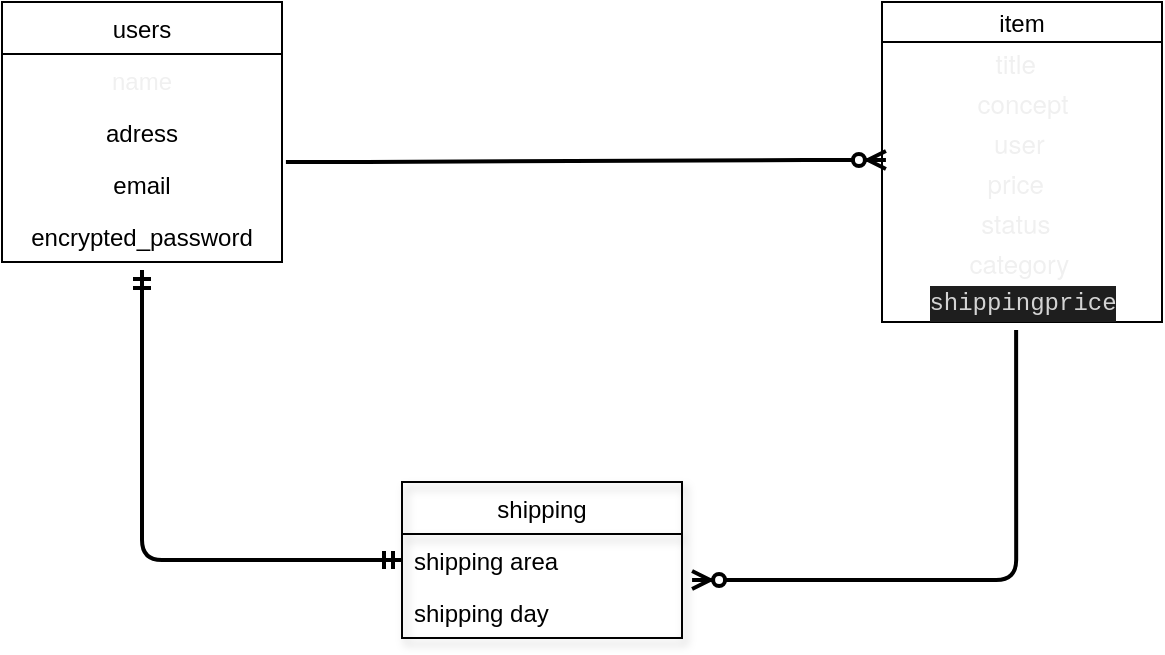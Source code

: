 <mxfile>
    <diagram id="fnaXve9NyvA9Sk9Rw14_" name="ページ1">
        <mxGraphModel dx="728" dy="533" grid="1" gridSize="13" guides="1" tooltips="1" connect="1" arrows="1" fold="1" page="1" pageScale="1" pageWidth="827" pageHeight="1169" math="0" shadow="0">
            <root>
                <mxCell id="0"/>
                <mxCell id="1" parent="0"/>
                <mxCell id="11" value="users" style="swimlane;fontStyle=0;childLayout=stackLayout;horizontal=1;startSize=26;fillColor=none;horizontalStack=0;resizeParent=1;resizeParentMax=0;resizeLast=0;collapsible=1;marginBottom=0;" vertex="1" parent="1">
                    <mxGeometry x="40" y="160" width="140" height="130" as="geometry"/>
                </mxCell>
                <mxCell id="13" value="name&#10;" style="text;strokeColor=none;fillColor=none;align=center;verticalAlign=top;spacingLeft=4;spacingRight=4;overflow=hidden;rotatable=0;points=[[0,0.5],[1,0.5]];portConstraint=eastwest;fontColor=#F0F0F0;" vertex="1" parent="11">
                    <mxGeometry y="26" width="140" height="26" as="geometry"/>
                </mxCell>
                <mxCell id="46" value="adress" style="text;strokeColor=none;fillColor=none;align=center;verticalAlign=top;spacingLeft=4;spacingRight=4;overflow=hidden;rotatable=0;points=[[0,0.5],[1,0.5]];portConstraint=eastwest;" vertex="1" parent="11">
                    <mxGeometry y="52" width="140" height="26" as="geometry"/>
                </mxCell>
                <mxCell id="47" value="email" style="text;strokeColor=none;fillColor=none;align=center;verticalAlign=top;spacingLeft=4;spacingRight=4;overflow=hidden;rotatable=0;points=[[0,0.5],[1,0.5]];portConstraint=eastwest;" vertex="1" parent="11">
                    <mxGeometry y="78" width="140" height="26" as="geometry"/>
                </mxCell>
                <mxCell id="14" value="encrypted_password" style="text;strokeColor=none;fillColor=none;align=center;verticalAlign=top;spacingLeft=4;spacingRight=4;overflow=hidden;rotatable=0;points=[[0,0.5],[1,0.5]];portConstraint=eastwest;" vertex="1" parent="11">
                    <mxGeometry y="104" width="140" height="26" as="geometry"/>
                </mxCell>
                <mxCell id="15" value="item" style="swimlane;fontStyle=0;childLayout=stackLayout;horizontal=1;startSize=20;fillColor=none;horizontalStack=0;resizeParent=1;resizeParentMax=0;resizeLast=0;collapsible=1;marginBottom=0;" vertex="1" parent="1">
                    <mxGeometry x="480" y="160" width="140" height="160" as="geometry"/>
                </mxCell>
                <mxCell id="27" value="&lt;p class=&quot;p1&quot; style=&quot;margin: 0px; font-stretch: normal; font-size: 13px; line-height: normal; font-family: &amp;quot;helvetica neue&amp;quot;;&quot;&gt;title &lt;span class=&quot;Apple-converted-space&quot;&gt;&amp;nbsp;&lt;/span&gt;&lt;/p&gt;" style="text;html=1;align=center;verticalAlign=middle;resizable=0;points=[];autosize=1;strokeColor=none;fillColor=none;fontSize=12;fontFamily=Helvetica;fontColor=#F0F0F0;" vertex="1" parent="15">
                    <mxGeometry y="20" width="140" height="20" as="geometry"/>
                </mxCell>
                <mxCell id="35" value="&lt;p class=&quot;p1&quot; style=&quot;margin: 0px; font-stretch: normal; font-size: 13px; line-height: normal; font-family: &amp;quot;helvetica neue&amp;quot;;&quot;&gt;concept&lt;/p&gt;" style="text;html=1;align=center;verticalAlign=middle;resizable=0;points=[];autosize=1;strokeColor=none;fillColor=none;fontSize=12;fontFamily=Helvetica;fontColor=#F0F0F0;" vertex="1" parent="15">
                    <mxGeometry y="40" width="140" height="20" as="geometry"/>
                </mxCell>
                <mxCell id="41" value="&lt;p class=&quot;p1&quot; style=&quot;margin: 0px; font-stretch: normal; font-size: 13px; line-height: normal; font-family: &amp;quot;helvetica neue&amp;quot;;&quot;&gt;user&lt;span class=&quot;Apple-converted-space&quot;&gt;&amp;nbsp;&lt;/span&gt;&lt;/p&gt;" style="text;html=1;align=center;verticalAlign=middle;resizable=0;points=[];autosize=1;strokeColor=none;fillColor=none;fontSize=12;fontFamily=Helvetica;fontColor=#F0F0F0;" vertex="1" parent="15">
                    <mxGeometry y="60" width="140" height="20" as="geometry"/>
                </mxCell>
                <mxCell id="42" value="&lt;p class=&quot;p1&quot; style=&quot;margin: 0px; font-stretch: normal; font-size: 13px; line-height: normal; font-family: &amp;quot;helvetica neue&amp;quot;;&quot;&gt;price &lt;span class=&quot;Apple-converted-space&quot;&gt;&amp;nbsp;&lt;/span&gt;&lt;/p&gt;" style="text;html=1;align=center;verticalAlign=middle;resizable=0;points=[];autosize=1;strokeColor=none;fillColor=none;fontSize=12;fontFamily=Helvetica;fontColor=#F0F0F0;" vertex="1" parent="15">
                    <mxGeometry y="80" width="140" height="20" as="geometry"/>
                </mxCell>
                <mxCell id="44" value="&lt;p class=&quot;p1&quot; style=&quot;margin: 0px; font-stretch: normal; font-size: 13px; line-height: normal; font-family: &amp;quot;helvetica neue&amp;quot;;&quot;&gt;status &lt;span class=&quot;Apple-converted-space&quot;&gt;&amp;nbsp;&lt;/span&gt;&lt;/p&gt;" style="text;html=1;align=center;verticalAlign=middle;resizable=0;points=[];autosize=1;strokeColor=none;fillColor=none;fontSize=12;fontFamily=Helvetica;fontColor=#F0F0F0;" vertex="1" parent="15">
                    <mxGeometry y="100" width="140" height="20" as="geometry"/>
                </mxCell>
                <mxCell id="43" value="&lt;p class=&quot;p1&quot; style=&quot;margin: 0px; font-stretch: normal; font-size: 13px; line-height: normal; font-family: &amp;quot;helvetica neue&amp;quot;;&quot;&gt;category&lt;span class=&quot;Apple-converted-space&quot;&gt;&amp;nbsp;&lt;/span&gt;&lt;/p&gt;" style="text;html=1;align=center;verticalAlign=middle;resizable=0;points=[];autosize=1;strokeColor=none;fillColor=none;fontSize=12;fontFamily=Helvetica;fontColor=#F0F0F0;" vertex="1" parent="15">
                    <mxGeometry y="120" width="140" height="20" as="geometry"/>
                </mxCell>
                <mxCell id="45" value="&lt;div style=&quot;color: rgb(212 , 212 , 212) ; background-color: rgb(30 , 30 , 30) ; font-family: &amp;#34;menlo&amp;#34; , &amp;#34;monaco&amp;#34; , &amp;#34;courier new&amp;#34; , monospace ; line-height: 18px&quot;&gt;shippingprice&lt;/div&gt;" style="text;html=1;align=center;verticalAlign=middle;resizable=0;points=[];autosize=1;strokeColor=none;fillColor=none;fontSize=12;fontFamily=Helvetica;fontColor=#F0F0F0;" vertex="1" parent="15">
                    <mxGeometry y="140" width="140" height="20" as="geometry"/>
                </mxCell>
                <mxCell id="19" value="shipping" style="swimlane;fontStyle=0;childLayout=stackLayout;horizontal=1;startSize=26;fillColor=none;horizontalStack=0;resizeParent=1;resizeParentMax=0;resizeLast=0;collapsible=1;marginBottom=0;shadow=1;" vertex="1" parent="1">
                    <mxGeometry x="240" y="400" width="140" height="78" as="geometry"/>
                </mxCell>
                <mxCell id="21" value="shipping area" style="text;strokeColor=none;fillColor=none;align=left;verticalAlign=top;spacingLeft=4;spacingRight=4;overflow=hidden;rotatable=0;points=[[0,0.5],[1,0.5]];portConstraint=eastwest;" vertex="1" parent="19">
                    <mxGeometry y="26" width="140" height="26" as="geometry"/>
                </mxCell>
                <mxCell id="22" value="shipping day" style="text;strokeColor=none;fillColor=none;align=left;verticalAlign=top;spacingLeft=4;spacingRight=4;overflow=hidden;rotatable=0;points=[[0,0.5],[1,0.5]];portConstraint=eastwest;" vertex="1" parent="19">
                    <mxGeometry y="52" width="140" height="26" as="geometry"/>
                </mxCell>
                <mxCell id="50" value="" style="edgeStyle=entityRelationEdgeStyle;fontSize=20;html=1;endArrow=ERzeroToMany;endFill=1;fontFamily=Helvetica;fontColor=#F0F0F0;exitX=1.014;exitY=0.077;exitDx=0;exitDy=0;exitPerimeter=0;entryX=0.014;entryY=-0.05;entryDx=0;entryDy=0;entryPerimeter=0;strokeWidth=2;" edge="1" parent="1" source="47" target="42">
                    <mxGeometry width="100" height="100" relative="1" as="geometry">
                        <mxPoint x="320" y="340" as="sourcePoint"/>
                        <mxPoint x="420" y="240" as="targetPoint"/>
                    </mxGeometry>
                </mxCell>
                <mxCell id="52" value="" style="edgeStyle=orthogonalEdgeStyle;fontSize=20;html=1;endArrow=ERzeroToMany;endFill=1;fontFamily=Helvetica;fontColor=#F0F0F0;exitX=0.479;exitY=1.2;exitDx=0;exitDy=0;exitPerimeter=0;strokeWidth=2;entryX=1.036;entryY=-0.115;entryDx=0;entryDy=0;entryPerimeter=0;" edge="1" parent="1" source="45" target="22">
                    <mxGeometry width="100" height="100" relative="1" as="geometry">
                        <mxPoint x="442" y="352.002" as="sourcePoint"/>
                        <mxPoint x="624" y="455" as="targetPoint"/>
                    </mxGeometry>
                </mxCell>
                <mxCell id="53" value="" style="edgeStyle=orthogonalEdgeStyle;fontSize=12;html=1;endArrow=ERmandOne;startArrow=ERmandOne;fontFamily=Helvetica;fontColor=#F0F0F0;strokeWidth=2;exitX=0;exitY=0.5;exitDx=0;exitDy=0;entryX=0.5;entryY=1.154;entryDx=0;entryDy=0;entryPerimeter=0;" edge="1" parent="1" source="21" target="14">
                    <mxGeometry width="100" height="100" relative="1" as="geometry">
                        <mxPoint x="26" y="390" as="sourcePoint"/>
                        <mxPoint x="156" y="325" as="targetPoint"/>
                        <Array as="points">
                            <mxPoint x="110" y="439"/>
                        </Array>
                    </mxGeometry>
                </mxCell>
            </root>
        </mxGraphModel>
    </diagram>
</mxfile>